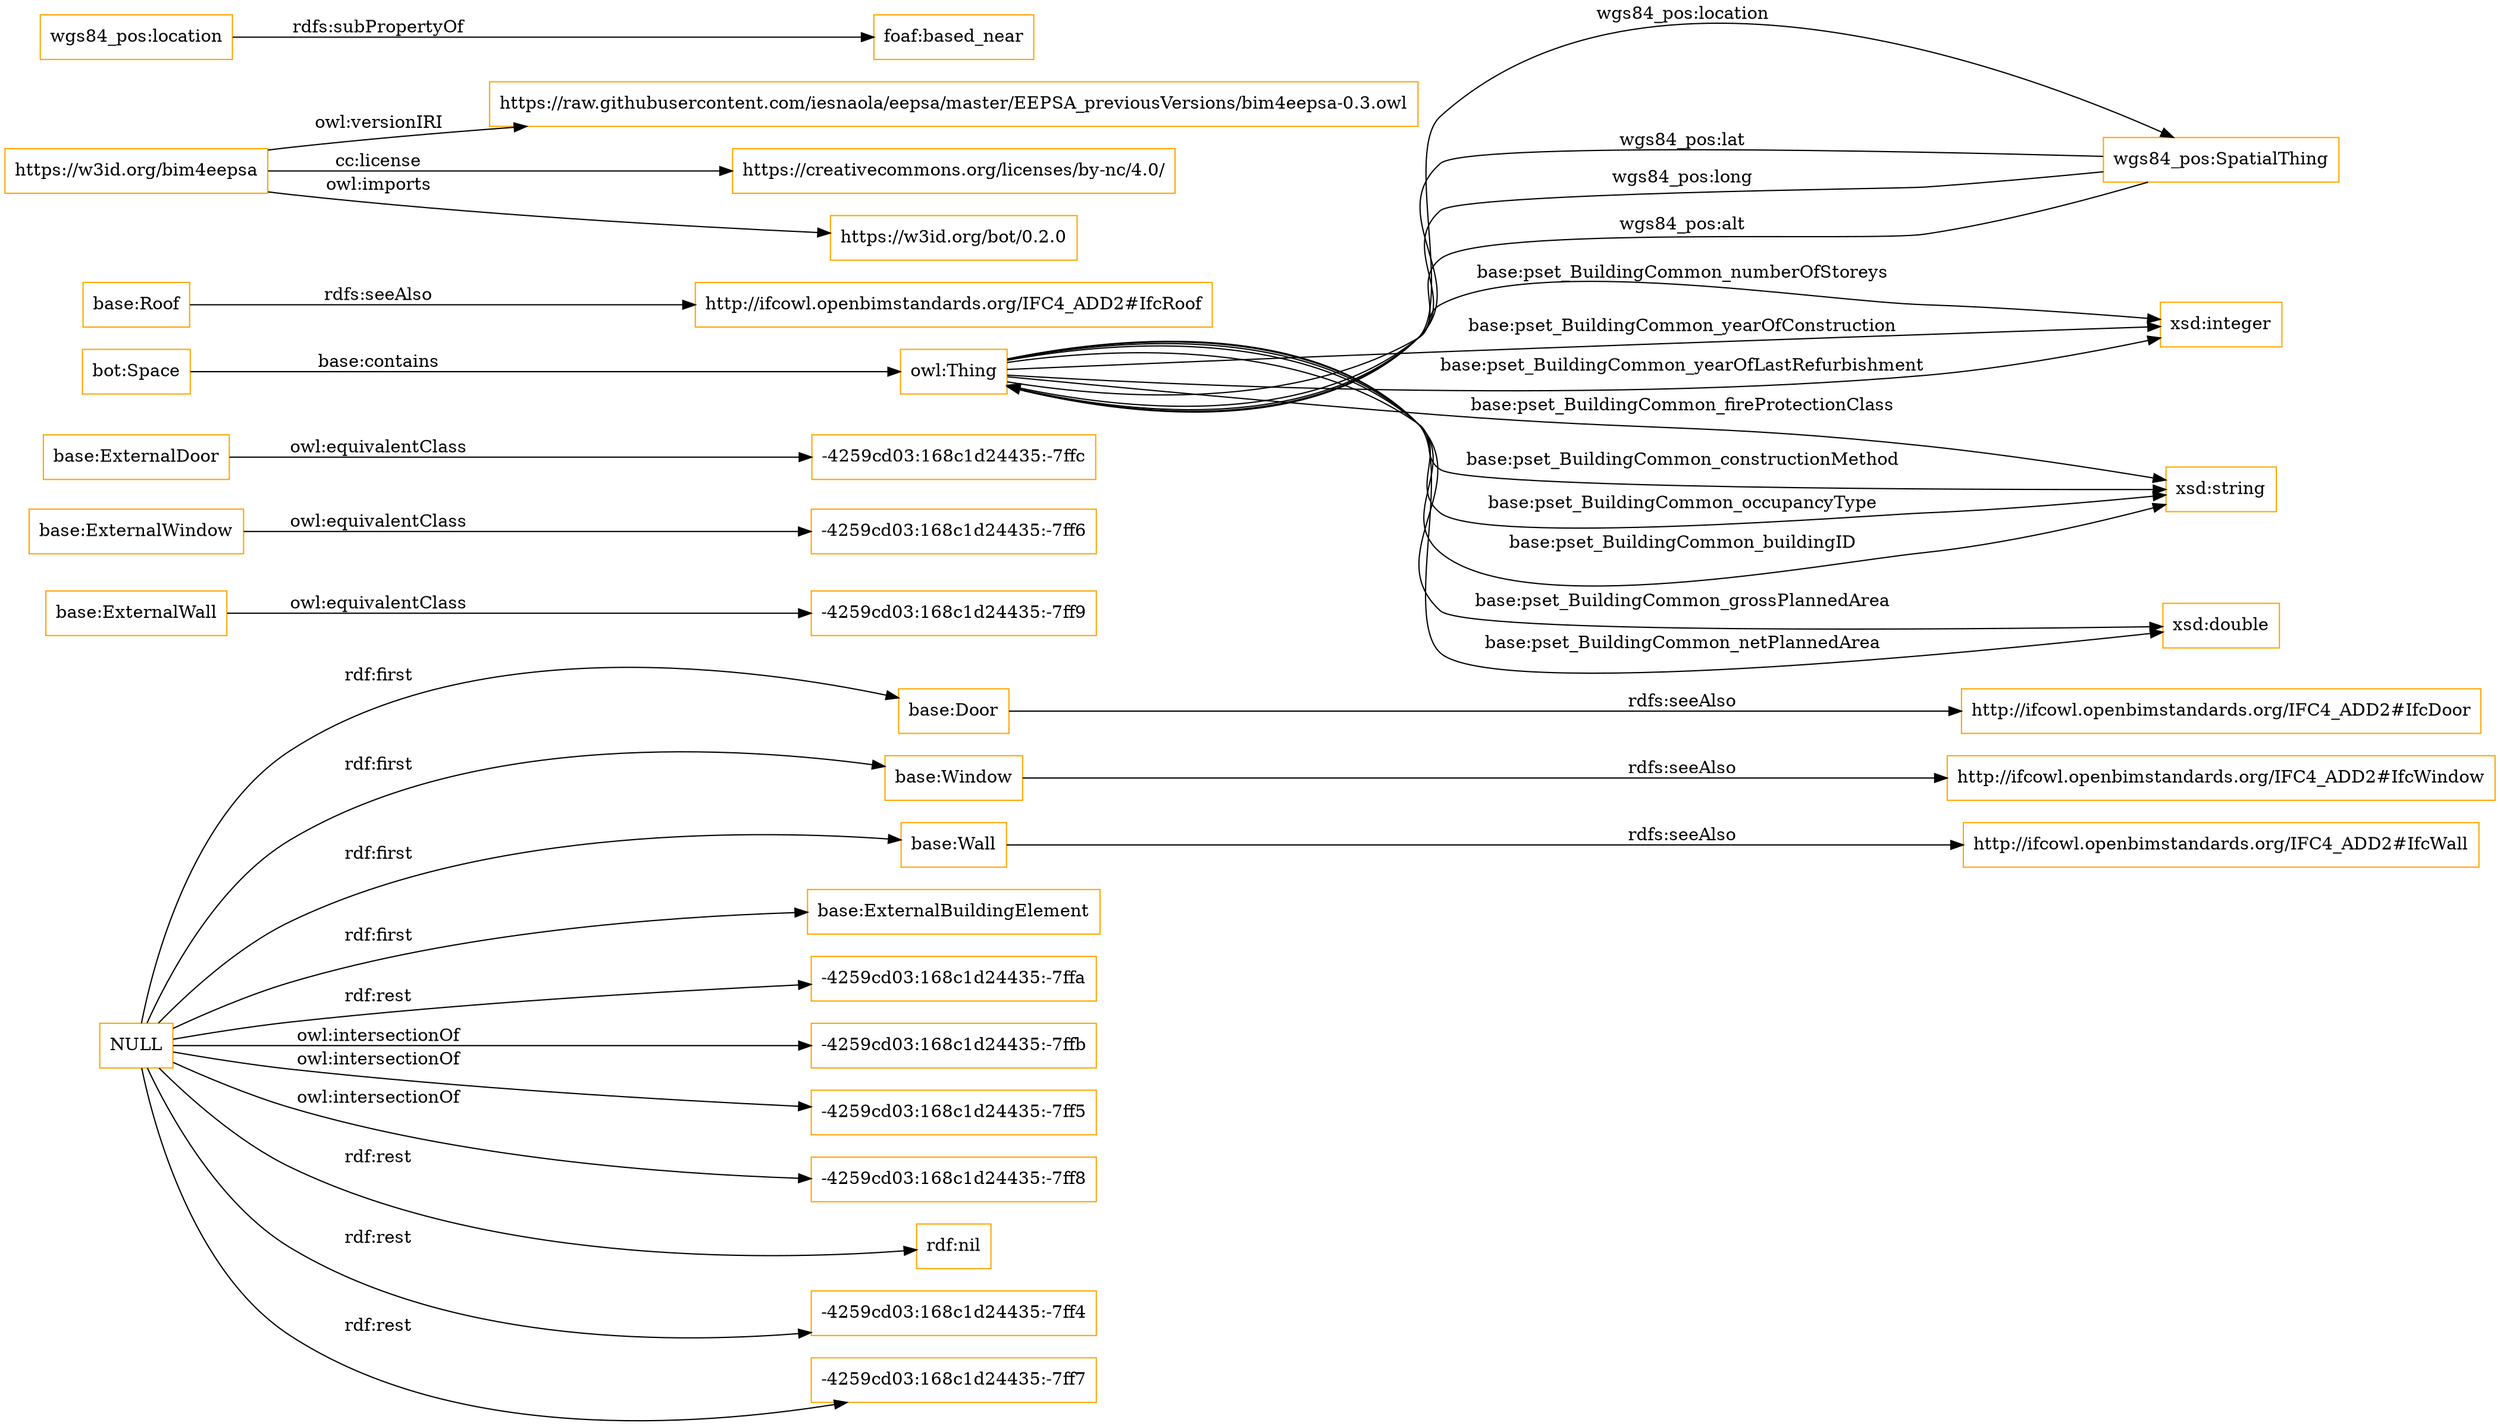 digraph ar2dtool_diagram { 
rankdir=LR;
size="1501"
node [shape = rectangle, color="orange"]; "base:Door" "base:ExternalWall" "base:ExternalWindow" "-4259cd03:168c1d24435:-7ffc" "bot:Space" "wgs84_pos:SpatialThing" "base:Window" "-4259cd03:168c1d24435:-7ff9" "base:Wall" "base:ExternalDoor" "-4259cd03:168c1d24435:-7ff6" "base:Roof" "base:ExternalBuildingElement" ; /*classes style*/
	"NULL" -> "base:Window" [ label = "rdf:first" ];
	"NULL" -> "-4259cd03:168c1d24435:-7ffa" [ label = "rdf:rest" ];
	"NULL" -> "base:ExternalBuildingElement" [ label = "rdf:first" ];
	"NULL" -> "-4259cd03:168c1d24435:-7ffb" [ label = "owl:intersectionOf" ];
	"NULL" -> "-4259cd03:168c1d24435:-7ff5" [ label = "owl:intersectionOf" ];
	"NULL" -> "base:Wall" [ label = "rdf:first" ];
	"NULL" -> "base:Door" [ label = "rdf:first" ];
	"NULL" -> "-4259cd03:168c1d24435:-7ff8" [ label = "owl:intersectionOf" ];
	"NULL" -> "rdf:nil" [ label = "rdf:rest" ];
	"NULL" -> "-4259cd03:168c1d24435:-7ff4" [ label = "rdf:rest" ];
	"NULL" -> "-4259cd03:168c1d24435:-7ff7" [ label = "rdf:rest" ];
	"base:Roof" -> "http://ifcowl.openbimstandards.org/IFC4_ADD2#IfcRoof" [ label = "rdfs:seeAlso" ];
	"base:Window" -> "http://ifcowl.openbimstandards.org/IFC4_ADD2#IfcWindow" [ label = "rdfs:seeAlso" ];
	"base:ExternalWindow" -> "-4259cd03:168c1d24435:-7ff6" [ label = "owl:equivalentClass" ];
	"base:Wall" -> "http://ifcowl.openbimstandards.org/IFC4_ADD2#IfcWall" [ label = "rdfs:seeAlso" ];
	"base:Door" -> "http://ifcowl.openbimstandards.org/IFC4_ADD2#IfcDoor" [ label = "rdfs:seeAlso" ];
	"https://w3id.org/bim4eepsa" -> "https://raw.githubusercontent.com/iesnaola/eepsa/master/EEPSA_previousVersions/bim4eepsa-0.3.owl" [ label = "owl:versionIRI" ];
	"https://w3id.org/bim4eepsa" -> "https://creativecommons.org/licenses/by-nc/4.0/" [ label = "cc:license" ];
	"https://w3id.org/bim4eepsa" -> "https://w3id.org/bot/0.2.0" [ label = "owl:imports" ];
	"wgs84_pos:location" -> "foaf:based_near" [ label = "rdfs:subPropertyOf" ];
	"base:ExternalWall" -> "-4259cd03:168c1d24435:-7ff9" [ label = "owl:equivalentClass" ];
	"base:ExternalDoor" -> "-4259cd03:168c1d24435:-7ffc" [ label = "owl:equivalentClass" ];
	"owl:Thing" -> "wgs84_pos:SpatialThing" [ label = "wgs84_pos:location" ];
	"wgs84_pos:SpatialThing" -> "owl:Thing" [ label = "wgs84_pos:lat" ];
	"owl:Thing" -> "xsd:integer" [ label = "base:pset_BuildingCommon_numberOfStoreys" ];
	"owl:Thing" -> "xsd:string" [ label = "base:pset_BuildingCommon_fireProtectionClass" ];
	"owl:Thing" -> "xsd:string" [ label = "base:pset_BuildingCommon_constructionMethod" ];
	"wgs84_pos:SpatialThing" -> "owl:Thing" [ label = "wgs84_pos:long" ];
	"owl:Thing" -> "xsd:string" [ label = "base:pset_BuildingCommon_occupancyType" ];
	"bot:Space" -> "owl:Thing" [ label = "base:contains" ];
	"owl:Thing" -> "xsd:integer" [ label = "base:pset_BuildingCommon_yearOfConstruction" ];
	"owl:Thing" -> "xsd:string" [ label = "base:pset_BuildingCommon_buildingID" ];
	"wgs84_pos:SpatialThing" -> "owl:Thing" [ label = "wgs84_pos:alt" ];
	"owl:Thing" -> "xsd:integer" [ label = "base:pset_BuildingCommon_yearOfLastRefurbishment" ];
	"owl:Thing" -> "xsd:double" [ label = "base:pset_BuildingCommon_grossPlannedArea" ];
	"owl:Thing" -> "xsd:double" [ label = "base:pset_BuildingCommon_netPlannedArea" ];

}
